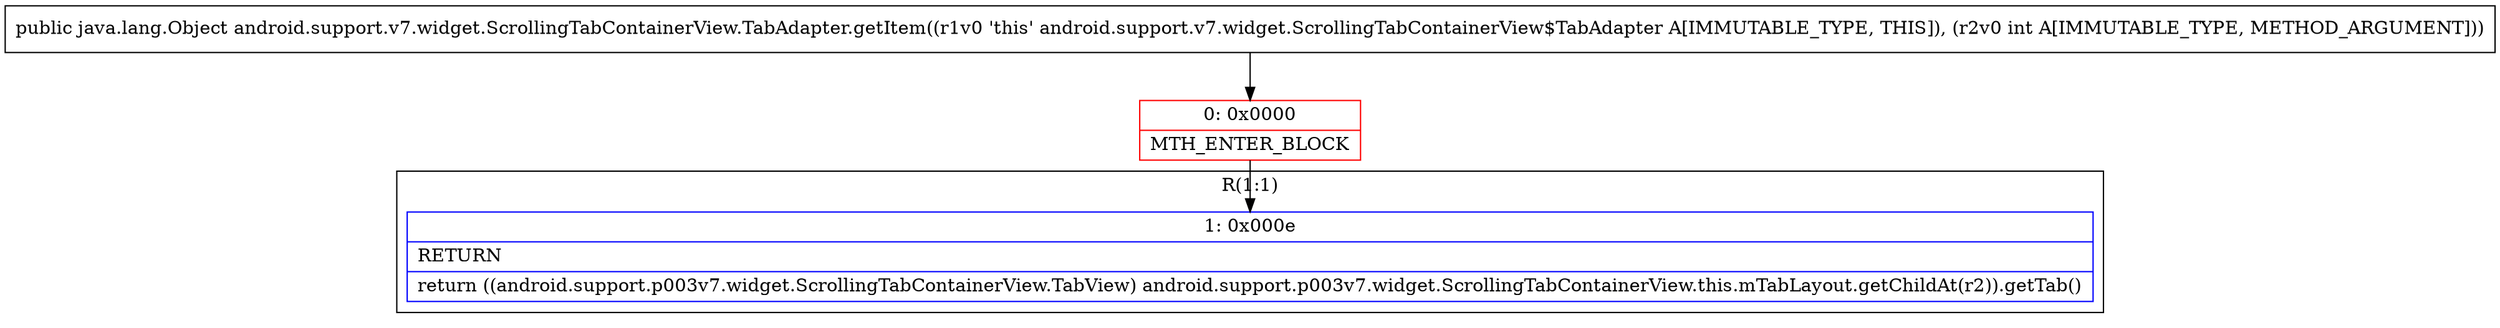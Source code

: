 digraph "CFG forandroid.support.v7.widget.ScrollingTabContainerView.TabAdapter.getItem(I)Ljava\/lang\/Object;" {
subgraph cluster_Region_640039294 {
label = "R(1:1)";
node [shape=record,color=blue];
Node_1 [shape=record,label="{1\:\ 0x000e|RETURN\l|return ((android.support.p003v7.widget.ScrollingTabContainerView.TabView) android.support.p003v7.widget.ScrollingTabContainerView.this.mTabLayout.getChildAt(r2)).getTab()\l}"];
}
Node_0 [shape=record,color=red,label="{0\:\ 0x0000|MTH_ENTER_BLOCK\l}"];
MethodNode[shape=record,label="{public java.lang.Object android.support.v7.widget.ScrollingTabContainerView.TabAdapter.getItem((r1v0 'this' android.support.v7.widget.ScrollingTabContainerView$TabAdapter A[IMMUTABLE_TYPE, THIS]), (r2v0 int A[IMMUTABLE_TYPE, METHOD_ARGUMENT])) }"];
MethodNode -> Node_0;
Node_0 -> Node_1;
}

